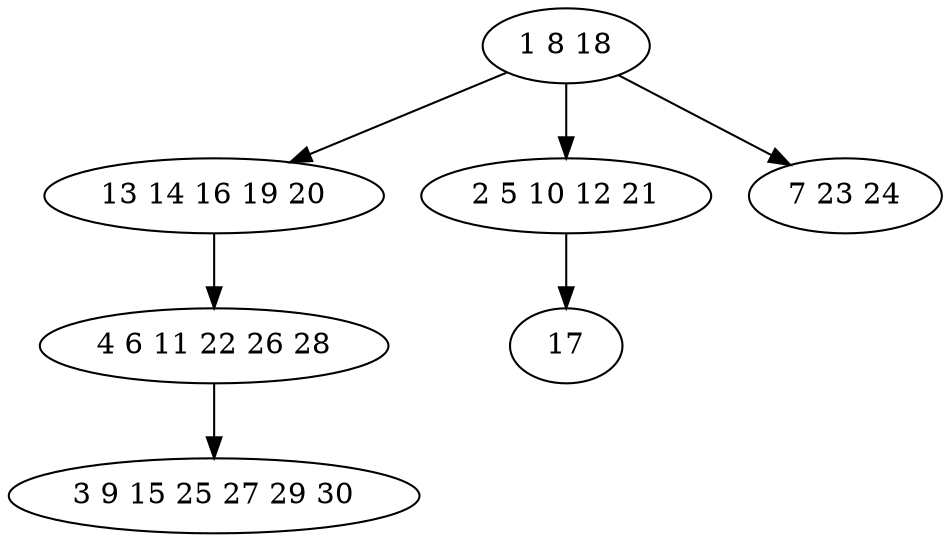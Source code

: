 digraph true_tree {
	"0" -> "1"
	"1" -> "2"
	"0" -> "3"
	"3" -> "4"
	"0" -> "5"
	"2" -> "6"
	"0" [label="1 8 18"];
	"1" [label="13 14 16 19 20"];
	"2" [label="4 6 11 22 26 28"];
	"3" [label="2 5 10 12 21"];
	"4" [label="17"];
	"5" [label="7 23 24"];
	"6" [label="3 9 15 25 27 29 30"];
}
